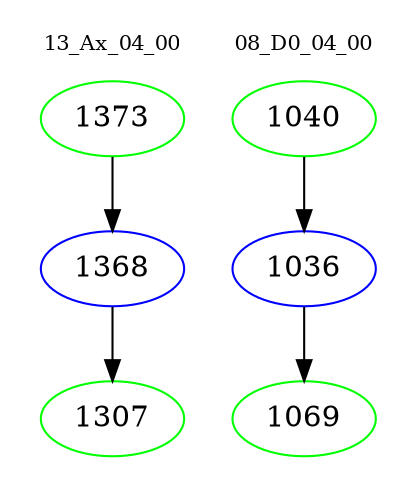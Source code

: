 digraph{
subgraph cluster_0 {
color = white
label = "13_Ax_04_00";
fontsize=10;
T0_1373 [label="1373", color="green"]
T0_1373 -> T0_1368 [color="black"]
T0_1368 [label="1368", color="blue"]
T0_1368 -> T0_1307 [color="black"]
T0_1307 [label="1307", color="green"]
}
subgraph cluster_1 {
color = white
label = "08_D0_04_00";
fontsize=10;
T1_1040 [label="1040", color="green"]
T1_1040 -> T1_1036 [color="black"]
T1_1036 [label="1036", color="blue"]
T1_1036 -> T1_1069 [color="black"]
T1_1069 [label="1069", color="green"]
}
}
